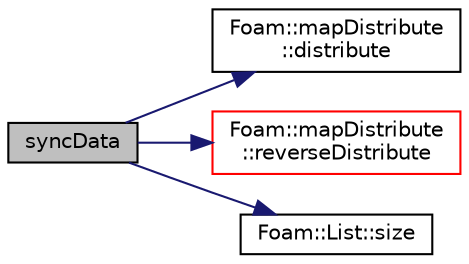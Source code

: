 digraph "syncData"
{
  bgcolor="transparent";
  edge [fontname="Helvetica",fontsize="10",labelfontname="Helvetica",labelfontsize="10"];
  node [fontname="Helvetica",fontsize="10",shape=record];
  rankdir="LR";
  Node2195 [label="syncData",height=0.2,width=0.4,color="black", fillcolor="grey75", style="filled", fontcolor="black"];
  Node2195 -> Node2196 [color="midnightblue",fontsize="10",style="solid",fontname="Helvetica"];
  Node2196 [label="Foam::mapDistribute\l::distribute",height=0.2,width=0.4,color="black",URL="$a28513.html#a93e1a643307eb8869f583019ca92cec2",tooltip="Distribute data using default commsType. "];
  Node2195 -> Node2197 [color="midnightblue",fontsize="10",style="solid",fontname="Helvetica"];
  Node2197 [label="Foam::mapDistribute\l::reverseDistribute",height=0.2,width=0.4,color="red",URL="$a28513.html#af4843479bbb5ce26fab0dbefd525c410",tooltip="Reverse distribute data using default commsType. "];
  Node2195 -> Node2200 [color="midnightblue",fontsize="10",style="solid",fontname="Helvetica"];
  Node2200 [label="Foam::List::size",height=0.2,width=0.4,color="black",URL="$a26833.html#a8a5f6fa29bd4b500caf186f60245b384",tooltip="Override size to be inconsistent with allocated storage. "];
}
